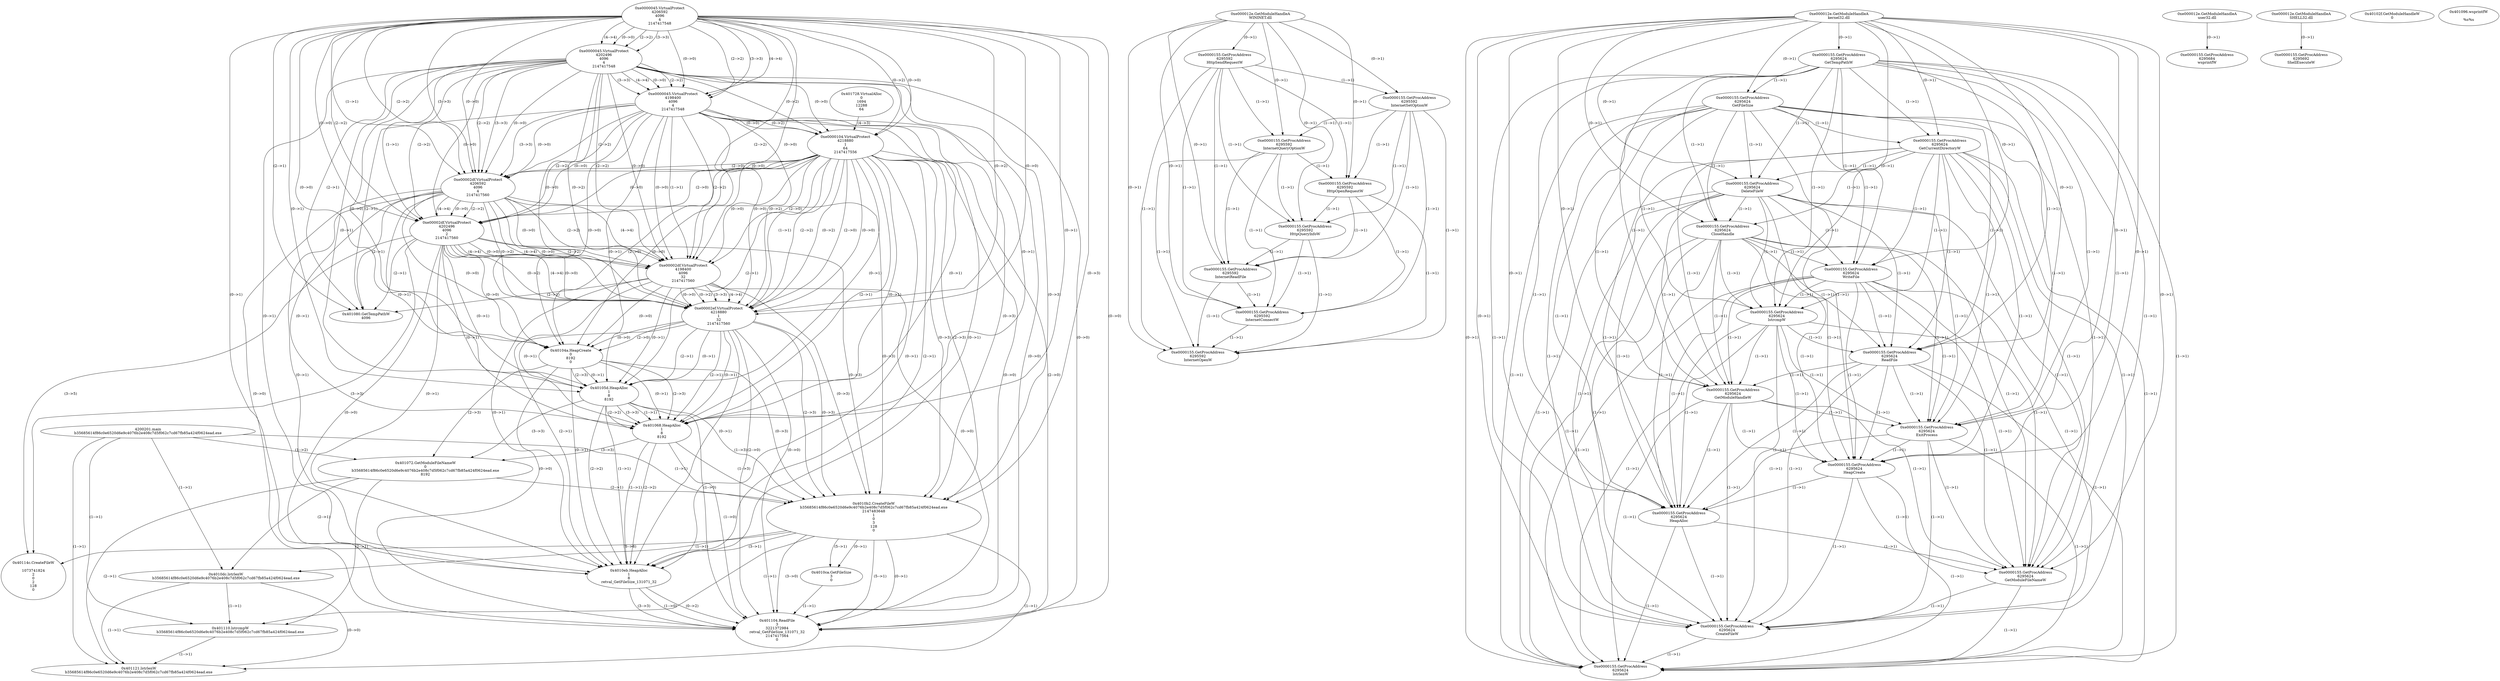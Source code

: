 // Global SCDG with merge call
digraph {
	0 [label="4200201.main
b35685614f86c0e6520d6e9c4076b2e408c7d5f062c7cd67fb85a424f0624ead.exe"]
	1 [label="0x401728.VirtualAlloc
0
1694
12288
64"]
	2 [label="0xe0000045.VirtualProtect
4206592
4096
4
2147417548"]
	3 [label="0xe0000045.VirtualProtect
4202496
4096
4
2147417548"]
	2 -> 3 [label="(2-->2)"]
	2 -> 3 [label="(3-->3)"]
	2 -> 3 [label="(4-->4)"]
	2 -> 3 [label="(0-->0)"]
	4 [label="0xe0000045.VirtualProtect
4198400
4096
4
2147417548"]
	2 -> 4 [label="(2-->2)"]
	3 -> 4 [label="(2-->2)"]
	2 -> 4 [label="(3-->3)"]
	3 -> 4 [label="(3-->3)"]
	2 -> 4 [label="(4-->4)"]
	3 -> 4 [label="(4-->4)"]
	2 -> 4 [label="(0-->0)"]
	3 -> 4 [label="(0-->0)"]
	5 [label="0xe0000104.VirtualProtect
4218880
1
64
2147417556"]
	2 -> 5 [label="(0-->2)"]
	3 -> 5 [label="(0-->2)"]
	4 -> 5 [label="(0-->2)"]
	1 -> 5 [label="(4-->3)"]
	2 -> 5 [label="(0-->0)"]
	3 -> 5 [label="(0-->0)"]
	4 -> 5 [label="(0-->0)"]
	6 [label="0xe000012e.GetModuleHandleA
WININET.dll"]
	7 [label="0xe0000155.GetProcAddress
6295592
HttpSendRequestW"]
	6 -> 7 [label="(0-->1)"]
	8 [label="0xe0000155.GetProcAddress
6295592
InternetSetOptionW"]
	6 -> 8 [label="(0-->1)"]
	7 -> 8 [label="(1-->1)"]
	9 [label="0xe0000155.GetProcAddress
6295592
InternetQueryOptionW"]
	6 -> 9 [label="(0-->1)"]
	7 -> 9 [label="(1-->1)"]
	8 -> 9 [label="(1-->1)"]
	10 [label="0xe0000155.GetProcAddress
6295592
HttpOpenRequestW"]
	6 -> 10 [label="(0-->1)"]
	7 -> 10 [label="(1-->1)"]
	8 -> 10 [label="(1-->1)"]
	9 -> 10 [label="(1-->1)"]
	11 [label="0xe0000155.GetProcAddress
6295592
HttpQueryInfoW"]
	6 -> 11 [label="(0-->1)"]
	7 -> 11 [label="(1-->1)"]
	8 -> 11 [label="(1-->1)"]
	9 -> 11 [label="(1-->1)"]
	10 -> 11 [label="(1-->1)"]
	12 [label="0xe0000155.GetProcAddress
6295592
InternetReadFile"]
	6 -> 12 [label="(0-->1)"]
	7 -> 12 [label="(1-->1)"]
	8 -> 12 [label="(1-->1)"]
	9 -> 12 [label="(1-->1)"]
	10 -> 12 [label="(1-->1)"]
	11 -> 12 [label="(1-->1)"]
	13 [label="0xe0000155.GetProcAddress
6295592
InternetConnectW"]
	6 -> 13 [label="(0-->1)"]
	7 -> 13 [label="(1-->1)"]
	8 -> 13 [label="(1-->1)"]
	9 -> 13 [label="(1-->1)"]
	10 -> 13 [label="(1-->1)"]
	11 -> 13 [label="(1-->1)"]
	12 -> 13 [label="(1-->1)"]
	14 [label="0xe0000155.GetProcAddress
6295592
InternetOpenW"]
	6 -> 14 [label="(0-->1)"]
	7 -> 14 [label="(1-->1)"]
	8 -> 14 [label="(1-->1)"]
	9 -> 14 [label="(1-->1)"]
	10 -> 14 [label="(1-->1)"]
	11 -> 14 [label="(1-->1)"]
	12 -> 14 [label="(1-->1)"]
	13 -> 14 [label="(1-->1)"]
	15 [label="0xe000012e.GetModuleHandleA
kernel32.dll"]
	16 [label="0xe0000155.GetProcAddress
6295624
GetTempPathW"]
	15 -> 16 [label="(0-->1)"]
	17 [label="0xe0000155.GetProcAddress
6295624
GetFileSize"]
	15 -> 17 [label="(0-->1)"]
	16 -> 17 [label="(1-->1)"]
	18 [label="0xe0000155.GetProcAddress
6295624
GetCurrentDirectoryW"]
	15 -> 18 [label="(0-->1)"]
	16 -> 18 [label="(1-->1)"]
	17 -> 18 [label="(1-->1)"]
	19 [label="0xe0000155.GetProcAddress
6295624
DeleteFileW"]
	15 -> 19 [label="(0-->1)"]
	16 -> 19 [label="(1-->1)"]
	17 -> 19 [label="(1-->1)"]
	18 -> 19 [label="(1-->1)"]
	20 [label="0xe0000155.GetProcAddress
6295624
CloseHandle"]
	15 -> 20 [label="(0-->1)"]
	16 -> 20 [label="(1-->1)"]
	17 -> 20 [label="(1-->1)"]
	18 -> 20 [label="(1-->1)"]
	19 -> 20 [label="(1-->1)"]
	21 [label="0xe0000155.GetProcAddress
6295624
WriteFile"]
	15 -> 21 [label="(0-->1)"]
	16 -> 21 [label="(1-->1)"]
	17 -> 21 [label="(1-->1)"]
	18 -> 21 [label="(1-->1)"]
	19 -> 21 [label="(1-->1)"]
	20 -> 21 [label="(1-->1)"]
	22 [label="0xe0000155.GetProcAddress
6295624
lstrcmpW"]
	15 -> 22 [label="(0-->1)"]
	16 -> 22 [label="(1-->1)"]
	17 -> 22 [label="(1-->1)"]
	18 -> 22 [label="(1-->1)"]
	19 -> 22 [label="(1-->1)"]
	20 -> 22 [label="(1-->1)"]
	21 -> 22 [label="(1-->1)"]
	23 [label="0xe0000155.GetProcAddress
6295624
ReadFile"]
	15 -> 23 [label="(0-->1)"]
	16 -> 23 [label="(1-->1)"]
	17 -> 23 [label="(1-->1)"]
	18 -> 23 [label="(1-->1)"]
	19 -> 23 [label="(1-->1)"]
	20 -> 23 [label="(1-->1)"]
	21 -> 23 [label="(1-->1)"]
	22 -> 23 [label="(1-->1)"]
	24 [label="0xe0000155.GetProcAddress
6295624
GetModuleHandleW"]
	15 -> 24 [label="(0-->1)"]
	16 -> 24 [label="(1-->1)"]
	17 -> 24 [label="(1-->1)"]
	18 -> 24 [label="(1-->1)"]
	19 -> 24 [label="(1-->1)"]
	20 -> 24 [label="(1-->1)"]
	21 -> 24 [label="(1-->1)"]
	22 -> 24 [label="(1-->1)"]
	23 -> 24 [label="(1-->1)"]
	25 [label="0xe0000155.GetProcAddress
6295624
ExitProcess"]
	15 -> 25 [label="(0-->1)"]
	16 -> 25 [label="(1-->1)"]
	17 -> 25 [label="(1-->1)"]
	18 -> 25 [label="(1-->1)"]
	19 -> 25 [label="(1-->1)"]
	20 -> 25 [label="(1-->1)"]
	21 -> 25 [label="(1-->1)"]
	22 -> 25 [label="(1-->1)"]
	23 -> 25 [label="(1-->1)"]
	24 -> 25 [label="(1-->1)"]
	26 [label="0xe0000155.GetProcAddress
6295624
HeapCreate"]
	15 -> 26 [label="(0-->1)"]
	16 -> 26 [label="(1-->1)"]
	17 -> 26 [label="(1-->1)"]
	18 -> 26 [label="(1-->1)"]
	19 -> 26 [label="(1-->1)"]
	20 -> 26 [label="(1-->1)"]
	21 -> 26 [label="(1-->1)"]
	22 -> 26 [label="(1-->1)"]
	23 -> 26 [label="(1-->1)"]
	24 -> 26 [label="(1-->1)"]
	25 -> 26 [label="(1-->1)"]
	27 [label="0xe0000155.GetProcAddress
6295624
HeapAlloc"]
	15 -> 27 [label="(0-->1)"]
	16 -> 27 [label="(1-->1)"]
	17 -> 27 [label="(1-->1)"]
	18 -> 27 [label="(1-->1)"]
	19 -> 27 [label="(1-->1)"]
	20 -> 27 [label="(1-->1)"]
	21 -> 27 [label="(1-->1)"]
	22 -> 27 [label="(1-->1)"]
	23 -> 27 [label="(1-->1)"]
	24 -> 27 [label="(1-->1)"]
	25 -> 27 [label="(1-->1)"]
	26 -> 27 [label="(1-->1)"]
	28 [label="0xe0000155.GetProcAddress
6295624
GetModuleFileNameW"]
	15 -> 28 [label="(0-->1)"]
	16 -> 28 [label="(1-->1)"]
	17 -> 28 [label="(1-->1)"]
	18 -> 28 [label="(1-->1)"]
	19 -> 28 [label="(1-->1)"]
	20 -> 28 [label="(1-->1)"]
	21 -> 28 [label="(1-->1)"]
	22 -> 28 [label="(1-->1)"]
	23 -> 28 [label="(1-->1)"]
	24 -> 28 [label="(1-->1)"]
	25 -> 28 [label="(1-->1)"]
	26 -> 28 [label="(1-->1)"]
	27 -> 28 [label="(1-->1)"]
	29 [label="0xe0000155.GetProcAddress
6295624
CreateFileW"]
	15 -> 29 [label="(0-->1)"]
	16 -> 29 [label="(1-->1)"]
	17 -> 29 [label="(1-->1)"]
	18 -> 29 [label="(1-->1)"]
	19 -> 29 [label="(1-->1)"]
	20 -> 29 [label="(1-->1)"]
	21 -> 29 [label="(1-->1)"]
	22 -> 29 [label="(1-->1)"]
	23 -> 29 [label="(1-->1)"]
	24 -> 29 [label="(1-->1)"]
	25 -> 29 [label="(1-->1)"]
	26 -> 29 [label="(1-->1)"]
	27 -> 29 [label="(1-->1)"]
	28 -> 29 [label="(1-->1)"]
	30 [label="0xe0000155.GetProcAddress
6295624
lstrlenW"]
	15 -> 30 [label="(0-->1)"]
	16 -> 30 [label="(1-->1)"]
	17 -> 30 [label="(1-->1)"]
	18 -> 30 [label="(1-->1)"]
	19 -> 30 [label="(1-->1)"]
	20 -> 30 [label="(1-->1)"]
	21 -> 30 [label="(1-->1)"]
	22 -> 30 [label="(1-->1)"]
	23 -> 30 [label="(1-->1)"]
	24 -> 30 [label="(1-->1)"]
	25 -> 30 [label="(1-->1)"]
	26 -> 30 [label="(1-->1)"]
	27 -> 30 [label="(1-->1)"]
	28 -> 30 [label="(1-->1)"]
	29 -> 30 [label="(1-->1)"]
	31 [label="0xe000012e.GetModuleHandleA
user32.dll"]
	32 [label="0xe0000155.GetProcAddress
6295684
wsprintfW"]
	31 -> 32 [label="(0-->1)"]
	33 [label="0xe000012e.GetModuleHandleA
SHELL32.dll"]
	34 [label="0xe0000155.GetProcAddress
6295692
ShellExecuteW"]
	33 -> 34 [label="(0-->1)"]
	35 [label="0xe00002df.VirtualProtect
4206592
4096
4
2147417560"]
	2 -> 35 [label="(1-->1)"]
	2 -> 35 [label="(2-->2)"]
	3 -> 35 [label="(2-->2)"]
	4 -> 35 [label="(2-->2)"]
	2 -> 35 [label="(3-->3)"]
	3 -> 35 [label="(3-->3)"]
	4 -> 35 [label="(3-->3)"]
	2 -> 35 [label="(0-->0)"]
	3 -> 35 [label="(0-->0)"]
	4 -> 35 [label="(0-->0)"]
	5 -> 35 [label="(2-->0)"]
	5 -> 35 [label="(0-->0)"]
	36 [label="0xe00002df.VirtualProtect
4202496
4096
2
2147417560"]
	3 -> 36 [label="(1-->1)"]
	2 -> 36 [label="(2-->2)"]
	3 -> 36 [label="(2-->2)"]
	4 -> 36 [label="(2-->2)"]
	35 -> 36 [label="(2-->2)"]
	35 -> 36 [label="(4-->4)"]
	2 -> 36 [label="(0-->0)"]
	3 -> 36 [label="(0-->0)"]
	4 -> 36 [label="(0-->0)"]
	5 -> 36 [label="(2-->0)"]
	5 -> 36 [label="(0-->0)"]
	35 -> 36 [label="(0-->0)"]
	37 [label="0xe00002df.VirtualProtect
4198400
4096
32
2147417560"]
	4 -> 37 [label="(1-->1)"]
	2 -> 37 [label="(2-->2)"]
	3 -> 37 [label="(2-->2)"]
	4 -> 37 [label="(2-->2)"]
	35 -> 37 [label="(2-->2)"]
	36 -> 37 [label="(2-->2)"]
	35 -> 37 [label="(4-->4)"]
	36 -> 37 [label="(4-->4)"]
	2 -> 37 [label="(0-->0)"]
	3 -> 37 [label="(0-->0)"]
	4 -> 37 [label="(0-->0)"]
	5 -> 37 [label="(2-->0)"]
	5 -> 37 [label="(0-->0)"]
	35 -> 37 [label="(0-->0)"]
	36 -> 37 [label="(0-->0)"]
	38 [label="0xe00002ef.VirtualProtect
4218880
1
32
2147417560"]
	5 -> 38 [label="(1-->1)"]
	2 -> 38 [label="(0-->2)"]
	3 -> 38 [label="(0-->2)"]
	4 -> 38 [label="(0-->2)"]
	5 -> 38 [label="(2-->2)"]
	5 -> 38 [label="(0-->2)"]
	35 -> 38 [label="(0-->2)"]
	36 -> 38 [label="(0-->2)"]
	37 -> 38 [label="(0-->2)"]
	37 -> 38 [label="(3-->3)"]
	35 -> 38 [label="(4-->4)"]
	36 -> 38 [label="(4-->4)"]
	37 -> 38 [label="(4-->4)"]
	2 -> 38 [label="(0-->0)"]
	3 -> 38 [label="(0-->0)"]
	4 -> 38 [label="(0-->0)"]
	5 -> 38 [label="(2-->0)"]
	5 -> 38 [label="(0-->0)"]
	35 -> 38 [label="(0-->0)"]
	36 -> 38 [label="(0-->0)"]
	37 -> 38 [label="(0-->0)"]
	39 [label="0x40102f.GetModuleHandleW
0"]
	40 [label="0x40104a.HeapCreate
0
8192
0"]
	2 -> 40 [label="(0-->0)"]
	3 -> 40 [label="(0-->0)"]
	4 -> 40 [label="(0-->0)"]
	5 -> 40 [label="(2-->0)"]
	5 -> 40 [label="(0-->0)"]
	35 -> 40 [label="(0-->0)"]
	36 -> 40 [label="(0-->0)"]
	37 -> 40 [label="(0-->0)"]
	38 -> 40 [label="(2-->0)"]
	38 -> 40 [label="(0-->0)"]
	41 [label="0x40105d.HeapAlloc
1
8
8192"]
	2 -> 41 [label="(0-->1)"]
	3 -> 41 [label="(0-->1)"]
	4 -> 41 [label="(0-->1)"]
	5 -> 41 [label="(2-->1)"]
	5 -> 41 [label="(0-->1)"]
	35 -> 41 [label="(0-->1)"]
	36 -> 41 [label="(0-->1)"]
	37 -> 41 [label="(0-->1)"]
	38 -> 41 [label="(2-->1)"]
	38 -> 41 [label="(0-->1)"]
	40 -> 41 [label="(0-->1)"]
	40 -> 41 [label="(2-->3)"]
	42 [label="0x401068.HeapAlloc
1
8
8192"]
	2 -> 42 [label="(0-->1)"]
	3 -> 42 [label="(0-->1)"]
	4 -> 42 [label="(0-->1)"]
	5 -> 42 [label="(2-->1)"]
	5 -> 42 [label="(0-->1)"]
	35 -> 42 [label="(0-->1)"]
	36 -> 42 [label="(0-->1)"]
	37 -> 42 [label="(0-->1)"]
	38 -> 42 [label="(2-->1)"]
	38 -> 42 [label="(0-->1)"]
	40 -> 42 [label="(0-->1)"]
	41 -> 42 [label="(1-->1)"]
	41 -> 42 [label="(2-->2)"]
	40 -> 42 [label="(2-->3)"]
	41 -> 42 [label="(3-->3)"]
	43 [label="0x401072.GetModuleFileNameW
0
b35685614f86c0e6520d6e9c4076b2e408c7d5f062c7cd67fb85a424f0624ead.exe
8192"]
	0 -> 43 [label="(1-->2)"]
	40 -> 43 [label="(2-->3)"]
	41 -> 43 [label="(3-->3)"]
	42 -> 43 [label="(3-->3)"]
	44 [label="0x401080.GetTempPathW
4096
"]
	2 -> 44 [label="(2-->1)"]
	3 -> 44 [label="(2-->1)"]
	4 -> 44 [label="(2-->1)"]
	35 -> 44 [label="(2-->1)"]
	36 -> 44 [label="(2-->1)"]
	37 -> 44 [label="(2-->1)"]
	45 [label="0x401096.wsprintfW

%s%s"]
	46 [label="0x4010b2.CreateFileW
b35685614f86c0e6520d6e9c4076b2e408c7d5f062c7cd67fb85a424f0624ead.exe
2147483648
1
0
3
128
0"]
	0 -> 46 [label="(1-->1)"]
	43 -> 46 [label="(2-->1)"]
	2 -> 46 [label="(0-->3)"]
	3 -> 46 [label="(0-->3)"]
	4 -> 46 [label="(0-->3)"]
	5 -> 46 [label="(2-->3)"]
	5 -> 46 [label="(0-->3)"]
	35 -> 46 [label="(0-->3)"]
	36 -> 46 [label="(0-->3)"]
	37 -> 46 [label="(0-->3)"]
	38 -> 46 [label="(2-->3)"]
	38 -> 46 [label="(0-->3)"]
	40 -> 46 [label="(0-->3)"]
	41 -> 46 [label="(1-->3)"]
	42 -> 46 [label="(1-->3)"]
	47 [label="0x4010ca.GetFileSize
3
0"]
	46 -> 47 [label="(5-->1)"]
	46 -> 47 [label="(0-->1)"]
	48 [label="0x4010dc.lstrlenW
b35685614f86c0e6520d6e9c4076b2e408c7d5f062c7cd67fb85a424f0624ead.exe"]
	0 -> 48 [label="(1-->1)"]
	43 -> 48 [label="(2-->1)"]
	46 -> 48 [label="(1-->1)"]
	49 [label="0x4010eb.HeapAlloc
1
8
retval_GetFileSize_131071_32"]
	2 -> 49 [label="(0-->1)"]
	3 -> 49 [label="(0-->1)"]
	4 -> 49 [label="(0-->1)"]
	5 -> 49 [label="(2-->1)"]
	5 -> 49 [label="(0-->1)"]
	35 -> 49 [label="(0-->1)"]
	36 -> 49 [label="(0-->1)"]
	37 -> 49 [label="(0-->1)"]
	38 -> 49 [label="(2-->1)"]
	38 -> 49 [label="(0-->1)"]
	40 -> 49 [label="(0-->1)"]
	41 -> 49 [label="(1-->1)"]
	42 -> 49 [label="(1-->1)"]
	46 -> 49 [label="(3-->1)"]
	41 -> 49 [label="(2-->2)"]
	42 -> 49 [label="(2-->2)"]
	50 [label="0x401104.ReadFile
3
3221372984
retval_GetFileSize_131071_32
2147417564
0"]
	46 -> 50 [label="(5-->1)"]
	46 -> 50 [label="(0-->1)"]
	47 -> 50 [label="(1-->1)"]
	49 -> 50 [label="(0-->2)"]
	49 -> 50 [label="(3-->3)"]
	2 -> 50 [label="(0-->0)"]
	3 -> 50 [label="(0-->0)"]
	4 -> 50 [label="(0-->0)"]
	5 -> 50 [label="(2-->0)"]
	5 -> 50 [label="(0-->0)"]
	35 -> 50 [label="(0-->0)"]
	36 -> 50 [label="(0-->0)"]
	37 -> 50 [label="(0-->0)"]
	38 -> 50 [label="(2-->0)"]
	38 -> 50 [label="(0-->0)"]
	40 -> 50 [label="(0-->0)"]
	41 -> 50 [label="(1-->0)"]
	42 -> 50 [label="(1-->0)"]
	46 -> 50 [label="(3-->0)"]
	49 -> 50 [label="(1-->0)"]
	51 [label="0x401110.lstrcmpW
b35685614f86c0e6520d6e9c4076b2e408c7d5f062c7cd67fb85a424f0624ead.exe
"]
	0 -> 51 [label="(1-->1)"]
	43 -> 51 [label="(2-->1)"]
	46 -> 51 [label="(1-->1)"]
	48 -> 51 [label="(1-->1)"]
	52 [label="0x401121.lstrlenW
b35685614f86c0e6520d6e9c4076b2e408c7d5f062c7cd67fb85a424f0624ead.exe"]
	0 -> 52 [label="(1-->1)"]
	43 -> 52 [label="(2-->1)"]
	46 -> 52 [label="(1-->1)"]
	48 -> 52 [label="(1-->1)"]
	51 -> 52 [label="(1-->1)"]
	48 -> 52 [label="(0-->0)"]
	53 [label="0x40114c.CreateFileW

1073741824
2
0
2
128
0"]
	36 -> 53 [label="(3-->3)"]
	36 -> 53 [label="(3-->5)"]
	46 -> 53 [label="(6-->6)"]
}

